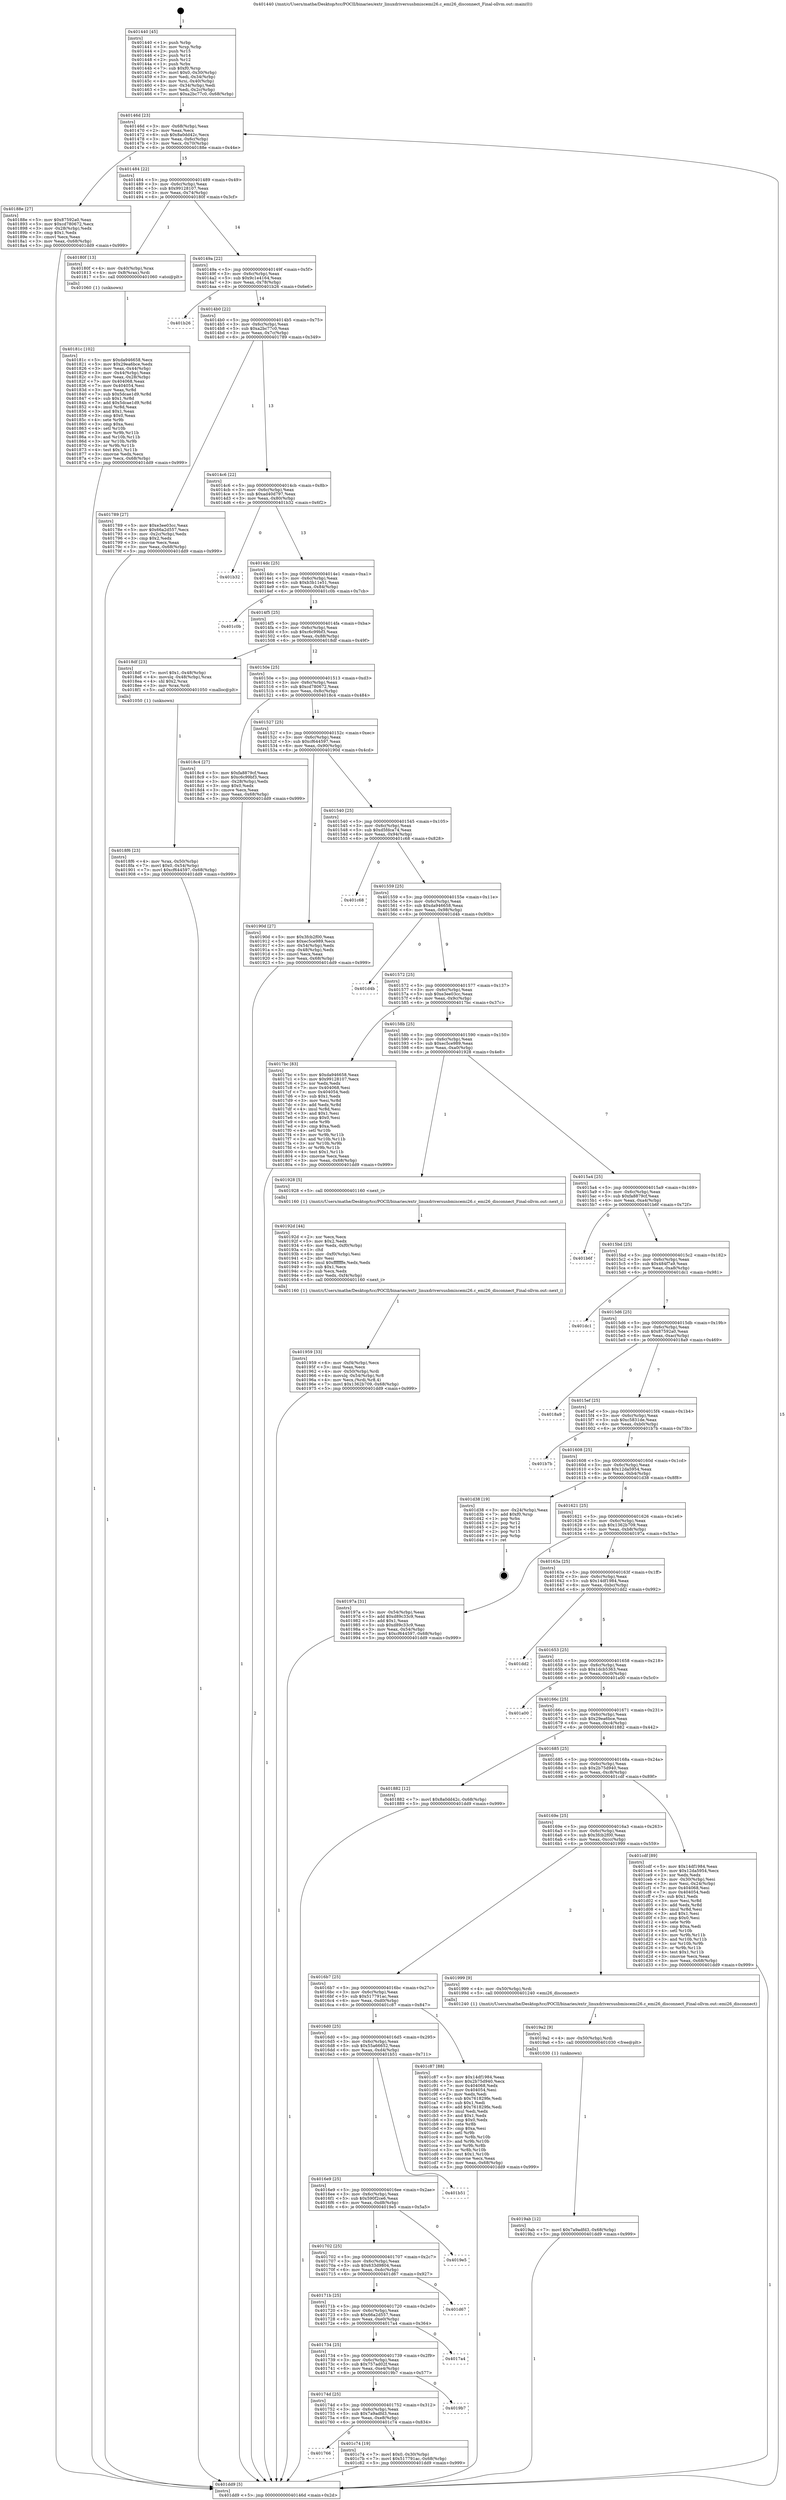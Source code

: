 digraph "0x401440" {
  label = "0x401440 (/mnt/c/Users/mathe/Desktop/tcc/POCII/binaries/extr_linuxdriversusbmiscemi26.c_emi26_disconnect_Final-ollvm.out::main(0))"
  labelloc = "t"
  node[shape=record]

  Entry [label="",width=0.3,height=0.3,shape=circle,fillcolor=black,style=filled]
  "0x40146d" [label="{
     0x40146d [23]\l
     | [instrs]\l
     &nbsp;&nbsp;0x40146d \<+3\>: mov -0x68(%rbp),%eax\l
     &nbsp;&nbsp;0x401470 \<+2\>: mov %eax,%ecx\l
     &nbsp;&nbsp;0x401472 \<+6\>: sub $0x8a0dd42c,%ecx\l
     &nbsp;&nbsp;0x401478 \<+3\>: mov %eax,-0x6c(%rbp)\l
     &nbsp;&nbsp;0x40147b \<+3\>: mov %ecx,-0x70(%rbp)\l
     &nbsp;&nbsp;0x40147e \<+6\>: je 000000000040188e \<main+0x44e\>\l
  }"]
  "0x40188e" [label="{
     0x40188e [27]\l
     | [instrs]\l
     &nbsp;&nbsp;0x40188e \<+5\>: mov $0x87592a0,%eax\l
     &nbsp;&nbsp;0x401893 \<+5\>: mov $0xcd780672,%ecx\l
     &nbsp;&nbsp;0x401898 \<+3\>: mov -0x28(%rbp),%edx\l
     &nbsp;&nbsp;0x40189b \<+3\>: cmp $0x1,%edx\l
     &nbsp;&nbsp;0x40189e \<+3\>: cmovl %ecx,%eax\l
     &nbsp;&nbsp;0x4018a1 \<+3\>: mov %eax,-0x68(%rbp)\l
     &nbsp;&nbsp;0x4018a4 \<+5\>: jmp 0000000000401dd9 \<main+0x999\>\l
  }"]
  "0x401484" [label="{
     0x401484 [22]\l
     | [instrs]\l
     &nbsp;&nbsp;0x401484 \<+5\>: jmp 0000000000401489 \<main+0x49\>\l
     &nbsp;&nbsp;0x401489 \<+3\>: mov -0x6c(%rbp),%eax\l
     &nbsp;&nbsp;0x40148c \<+5\>: sub $0x99128107,%eax\l
     &nbsp;&nbsp;0x401491 \<+3\>: mov %eax,-0x74(%rbp)\l
     &nbsp;&nbsp;0x401494 \<+6\>: je 000000000040180f \<main+0x3cf\>\l
  }"]
  Exit [label="",width=0.3,height=0.3,shape=circle,fillcolor=black,style=filled,peripheries=2]
  "0x40180f" [label="{
     0x40180f [13]\l
     | [instrs]\l
     &nbsp;&nbsp;0x40180f \<+4\>: mov -0x40(%rbp),%rax\l
     &nbsp;&nbsp;0x401813 \<+4\>: mov 0x8(%rax),%rdi\l
     &nbsp;&nbsp;0x401817 \<+5\>: call 0000000000401060 \<atoi@plt\>\l
     | [calls]\l
     &nbsp;&nbsp;0x401060 \{1\} (unknown)\l
  }"]
  "0x40149a" [label="{
     0x40149a [22]\l
     | [instrs]\l
     &nbsp;&nbsp;0x40149a \<+5\>: jmp 000000000040149f \<main+0x5f\>\l
     &nbsp;&nbsp;0x40149f \<+3\>: mov -0x6c(%rbp),%eax\l
     &nbsp;&nbsp;0x4014a2 \<+5\>: sub $0x9c1e4164,%eax\l
     &nbsp;&nbsp;0x4014a7 \<+3\>: mov %eax,-0x78(%rbp)\l
     &nbsp;&nbsp;0x4014aa \<+6\>: je 0000000000401b26 \<main+0x6e6\>\l
  }"]
  "0x401766" [label="{
     0x401766\l
  }", style=dashed]
  "0x401b26" [label="{
     0x401b26\l
  }", style=dashed]
  "0x4014b0" [label="{
     0x4014b0 [22]\l
     | [instrs]\l
     &nbsp;&nbsp;0x4014b0 \<+5\>: jmp 00000000004014b5 \<main+0x75\>\l
     &nbsp;&nbsp;0x4014b5 \<+3\>: mov -0x6c(%rbp),%eax\l
     &nbsp;&nbsp;0x4014b8 \<+5\>: sub $0xa2bc77c0,%eax\l
     &nbsp;&nbsp;0x4014bd \<+3\>: mov %eax,-0x7c(%rbp)\l
     &nbsp;&nbsp;0x4014c0 \<+6\>: je 0000000000401789 \<main+0x349\>\l
  }"]
  "0x401c74" [label="{
     0x401c74 [19]\l
     | [instrs]\l
     &nbsp;&nbsp;0x401c74 \<+7\>: movl $0x0,-0x30(%rbp)\l
     &nbsp;&nbsp;0x401c7b \<+7\>: movl $0x517791ac,-0x68(%rbp)\l
     &nbsp;&nbsp;0x401c82 \<+5\>: jmp 0000000000401dd9 \<main+0x999\>\l
  }"]
  "0x401789" [label="{
     0x401789 [27]\l
     | [instrs]\l
     &nbsp;&nbsp;0x401789 \<+5\>: mov $0xe3ee03cc,%eax\l
     &nbsp;&nbsp;0x40178e \<+5\>: mov $0x66a2d557,%ecx\l
     &nbsp;&nbsp;0x401793 \<+3\>: mov -0x2c(%rbp),%edx\l
     &nbsp;&nbsp;0x401796 \<+3\>: cmp $0x2,%edx\l
     &nbsp;&nbsp;0x401799 \<+3\>: cmovne %ecx,%eax\l
     &nbsp;&nbsp;0x40179c \<+3\>: mov %eax,-0x68(%rbp)\l
     &nbsp;&nbsp;0x40179f \<+5\>: jmp 0000000000401dd9 \<main+0x999\>\l
  }"]
  "0x4014c6" [label="{
     0x4014c6 [22]\l
     | [instrs]\l
     &nbsp;&nbsp;0x4014c6 \<+5\>: jmp 00000000004014cb \<main+0x8b\>\l
     &nbsp;&nbsp;0x4014cb \<+3\>: mov -0x6c(%rbp),%eax\l
     &nbsp;&nbsp;0x4014ce \<+5\>: sub $0xad40d797,%eax\l
     &nbsp;&nbsp;0x4014d3 \<+3\>: mov %eax,-0x80(%rbp)\l
     &nbsp;&nbsp;0x4014d6 \<+6\>: je 0000000000401b32 \<main+0x6f2\>\l
  }"]
  "0x401dd9" [label="{
     0x401dd9 [5]\l
     | [instrs]\l
     &nbsp;&nbsp;0x401dd9 \<+5\>: jmp 000000000040146d \<main+0x2d\>\l
  }"]
  "0x401440" [label="{
     0x401440 [45]\l
     | [instrs]\l
     &nbsp;&nbsp;0x401440 \<+1\>: push %rbp\l
     &nbsp;&nbsp;0x401441 \<+3\>: mov %rsp,%rbp\l
     &nbsp;&nbsp;0x401444 \<+2\>: push %r15\l
     &nbsp;&nbsp;0x401446 \<+2\>: push %r14\l
     &nbsp;&nbsp;0x401448 \<+2\>: push %r12\l
     &nbsp;&nbsp;0x40144a \<+1\>: push %rbx\l
     &nbsp;&nbsp;0x40144b \<+7\>: sub $0xf0,%rsp\l
     &nbsp;&nbsp;0x401452 \<+7\>: movl $0x0,-0x30(%rbp)\l
     &nbsp;&nbsp;0x401459 \<+3\>: mov %edi,-0x34(%rbp)\l
     &nbsp;&nbsp;0x40145c \<+4\>: mov %rsi,-0x40(%rbp)\l
     &nbsp;&nbsp;0x401460 \<+3\>: mov -0x34(%rbp),%edi\l
     &nbsp;&nbsp;0x401463 \<+3\>: mov %edi,-0x2c(%rbp)\l
     &nbsp;&nbsp;0x401466 \<+7\>: movl $0xa2bc77c0,-0x68(%rbp)\l
  }"]
  "0x40174d" [label="{
     0x40174d [25]\l
     | [instrs]\l
     &nbsp;&nbsp;0x40174d \<+5\>: jmp 0000000000401752 \<main+0x312\>\l
     &nbsp;&nbsp;0x401752 \<+3\>: mov -0x6c(%rbp),%eax\l
     &nbsp;&nbsp;0x401755 \<+5\>: sub $0x7a9adfd3,%eax\l
     &nbsp;&nbsp;0x40175a \<+6\>: mov %eax,-0xe8(%rbp)\l
     &nbsp;&nbsp;0x401760 \<+6\>: je 0000000000401c74 \<main+0x834\>\l
  }"]
  "0x401b32" [label="{
     0x401b32\l
  }", style=dashed]
  "0x4014dc" [label="{
     0x4014dc [25]\l
     | [instrs]\l
     &nbsp;&nbsp;0x4014dc \<+5\>: jmp 00000000004014e1 \<main+0xa1\>\l
     &nbsp;&nbsp;0x4014e1 \<+3\>: mov -0x6c(%rbp),%eax\l
     &nbsp;&nbsp;0x4014e4 \<+5\>: sub $0xb3b11e51,%eax\l
     &nbsp;&nbsp;0x4014e9 \<+6\>: mov %eax,-0x84(%rbp)\l
     &nbsp;&nbsp;0x4014ef \<+6\>: je 0000000000401c0b \<main+0x7cb\>\l
  }"]
  "0x4019b7" [label="{
     0x4019b7\l
  }", style=dashed]
  "0x401c0b" [label="{
     0x401c0b\l
  }", style=dashed]
  "0x4014f5" [label="{
     0x4014f5 [25]\l
     | [instrs]\l
     &nbsp;&nbsp;0x4014f5 \<+5\>: jmp 00000000004014fa \<main+0xba\>\l
     &nbsp;&nbsp;0x4014fa \<+3\>: mov -0x6c(%rbp),%eax\l
     &nbsp;&nbsp;0x4014fd \<+5\>: sub $0xc6c99bf3,%eax\l
     &nbsp;&nbsp;0x401502 \<+6\>: mov %eax,-0x88(%rbp)\l
     &nbsp;&nbsp;0x401508 \<+6\>: je 00000000004018df \<main+0x49f\>\l
  }"]
  "0x401734" [label="{
     0x401734 [25]\l
     | [instrs]\l
     &nbsp;&nbsp;0x401734 \<+5\>: jmp 0000000000401739 \<main+0x2f9\>\l
     &nbsp;&nbsp;0x401739 \<+3\>: mov -0x6c(%rbp),%eax\l
     &nbsp;&nbsp;0x40173c \<+5\>: sub $0x757ad02f,%eax\l
     &nbsp;&nbsp;0x401741 \<+6\>: mov %eax,-0xe4(%rbp)\l
     &nbsp;&nbsp;0x401747 \<+6\>: je 00000000004019b7 \<main+0x577\>\l
  }"]
  "0x4018df" [label="{
     0x4018df [23]\l
     | [instrs]\l
     &nbsp;&nbsp;0x4018df \<+7\>: movl $0x1,-0x48(%rbp)\l
     &nbsp;&nbsp;0x4018e6 \<+4\>: movslq -0x48(%rbp),%rax\l
     &nbsp;&nbsp;0x4018ea \<+4\>: shl $0x2,%rax\l
     &nbsp;&nbsp;0x4018ee \<+3\>: mov %rax,%rdi\l
     &nbsp;&nbsp;0x4018f1 \<+5\>: call 0000000000401050 \<malloc@plt\>\l
     | [calls]\l
     &nbsp;&nbsp;0x401050 \{1\} (unknown)\l
  }"]
  "0x40150e" [label="{
     0x40150e [25]\l
     | [instrs]\l
     &nbsp;&nbsp;0x40150e \<+5\>: jmp 0000000000401513 \<main+0xd3\>\l
     &nbsp;&nbsp;0x401513 \<+3\>: mov -0x6c(%rbp),%eax\l
     &nbsp;&nbsp;0x401516 \<+5\>: sub $0xcd780672,%eax\l
     &nbsp;&nbsp;0x40151b \<+6\>: mov %eax,-0x8c(%rbp)\l
     &nbsp;&nbsp;0x401521 \<+6\>: je 00000000004018c4 \<main+0x484\>\l
  }"]
  "0x4017a4" [label="{
     0x4017a4\l
  }", style=dashed]
  "0x4018c4" [label="{
     0x4018c4 [27]\l
     | [instrs]\l
     &nbsp;&nbsp;0x4018c4 \<+5\>: mov $0xfa8879cf,%eax\l
     &nbsp;&nbsp;0x4018c9 \<+5\>: mov $0xc6c99bf3,%ecx\l
     &nbsp;&nbsp;0x4018ce \<+3\>: mov -0x28(%rbp),%edx\l
     &nbsp;&nbsp;0x4018d1 \<+3\>: cmp $0x0,%edx\l
     &nbsp;&nbsp;0x4018d4 \<+3\>: cmove %ecx,%eax\l
     &nbsp;&nbsp;0x4018d7 \<+3\>: mov %eax,-0x68(%rbp)\l
     &nbsp;&nbsp;0x4018da \<+5\>: jmp 0000000000401dd9 \<main+0x999\>\l
  }"]
  "0x401527" [label="{
     0x401527 [25]\l
     | [instrs]\l
     &nbsp;&nbsp;0x401527 \<+5\>: jmp 000000000040152c \<main+0xec\>\l
     &nbsp;&nbsp;0x40152c \<+3\>: mov -0x6c(%rbp),%eax\l
     &nbsp;&nbsp;0x40152f \<+5\>: sub $0xcf644597,%eax\l
     &nbsp;&nbsp;0x401534 \<+6\>: mov %eax,-0x90(%rbp)\l
     &nbsp;&nbsp;0x40153a \<+6\>: je 000000000040190d \<main+0x4cd\>\l
  }"]
  "0x40171b" [label="{
     0x40171b [25]\l
     | [instrs]\l
     &nbsp;&nbsp;0x40171b \<+5\>: jmp 0000000000401720 \<main+0x2e0\>\l
     &nbsp;&nbsp;0x401720 \<+3\>: mov -0x6c(%rbp),%eax\l
     &nbsp;&nbsp;0x401723 \<+5\>: sub $0x66a2d557,%eax\l
     &nbsp;&nbsp;0x401728 \<+6\>: mov %eax,-0xe0(%rbp)\l
     &nbsp;&nbsp;0x40172e \<+6\>: je 00000000004017a4 \<main+0x364\>\l
  }"]
  "0x40190d" [label="{
     0x40190d [27]\l
     | [instrs]\l
     &nbsp;&nbsp;0x40190d \<+5\>: mov $0x3fcb2f00,%eax\l
     &nbsp;&nbsp;0x401912 \<+5\>: mov $0xec5ce989,%ecx\l
     &nbsp;&nbsp;0x401917 \<+3\>: mov -0x54(%rbp),%edx\l
     &nbsp;&nbsp;0x40191a \<+3\>: cmp -0x48(%rbp),%edx\l
     &nbsp;&nbsp;0x40191d \<+3\>: cmovl %ecx,%eax\l
     &nbsp;&nbsp;0x401920 \<+3\>: mov %eax,-0x68(%rbp)\l
     &nbsp;&nbsp;0x401923 \<+5\>: jmp 0000000000401dd9 \<main+0x999\>\l
  }"]
  "0x401540" [label="{
     0x401540 [25]\l
     | [instrs]\l
     &nbsp;&nbsp;0x401540 \<+5\>: jmp 0000000000401545 \<main+0x105\>\l
     &nbsp;&nbsp;0x401545 \<+3\>: mov -0x6c(%rbp),%eax\l
     &nbsp;&nbsp;0x401548 \<+5\>: sub $0xd5fdca74,%eax\l
     &nbsp;&nbsp;0x40154d \<+6\>: mov %eax,-0x94(%rbp)\l
     &nbsp;&nbsp;0x401553 \<+6\>: je 0000000000401c68 \<main+0x828\>\l
  }"]
  "0x401d67" [label="{
     0x401d67\l
  }", style=dashed]
  "0x401c68" [label="{
     0x401c68\l
  }", style=dashed]
  "0x401559" [label="{
     0x401559 [25]\l
     | [instrs]\l
     &nbsp;&nbsp;0x401559 \<+5\>: jmp 000000000040155e \<main+0x11e\>\l
     &nbsp;&nbsp;0x40155e \<+3\>: mov -0x6c(%rbp),%eax\l
     &nbsp;&nbsp;0x401561 \<+5\>: sub $0xda946658,%eax\l
     &nbsp;&nbsp;0x401566 \<+6\>: mov %eax,-0x98(%rbp)\l
     &nbsp;&nbsp;0x40156c \<+6\>: je 0000000000401d4b \<main+0x90b\>\l
  }"]
  "0x401702" [label="{
     0x401702 [25]\l
     | [instrs]\l
     &nbsp;&nbsp;0x401702 \<+5\>: jmp 0000000000401707 \<main+0x2c7\>\l
     &nbsp;&nbsp;0x401707 \<+3\>: mov -0x6c(%rbp),%eax\l
     &nbsp;&nbsp;0x40170a \<+5\>: sub $0x633d9804,%eax\l
     &nbsp;&nbsp;0x40170f \<+6\>: mov %eax,-0xdc(%rbp)\l
     &nbsp;&nbsp;0x401715 \<+6\>: je 0000000000401d67 \<main+0x927\>\l
  }"]
  "0x401d4b" [label="{
     0x401d4b\l
  }", style=dashed]
  "0x401572" [label="{
     0x401572 [25]\l
     | [instrs]\l
     &nbsp;&nbsp;0x401572 \<+5\>: jmp 0000000000401577 \<main+0x137\>\l
     &nbsp;&nbsp;0x401577 \<+3\>: mov -0x6c(%rbp),%eax\l
     &nbsp;&nbsp;0x40157a \<+5\>: sub $0xe3ee03cc,%eax\l
     &nbsp;&nbsp;0x40157f \<+6\>: mov %eax,-0x9c(%rbp)\l
     &nbsp;&nbsp;0x401585 \<+6\>: je 00000000004017bc \<main+0x37c\>\l
  }"]
  "0x4019e5" [label="{
     0x4019e5\l
  }", style=dashed]
  "0x4017bc" [label="{
     0x4017bc [83]\l
     | [instrs]\l
     &nbsp;&nbsp;0x4017bc \<+5\>: mov $0xda946658,%eax\l
     &nbsp;&nbsp;0x4017c1 \<+5\>: mov $0x99128107,%ecx\l
     &nbsp;&nbsp;0x4017c6 \<+2\>: xor %edx,%edx\l
     &nbsp;&nbsp;0x4017c8 \<+7\>: mov 0x404068,%esi\l
     &nbsp;&nbsp;0x4017cf \<+7\>: mov 0x404054,%edi\l
     &nbsp;&nbsp;0x4017d6 \<+3\>: sub $0x1,%edx\l
     &nbsp;&nbsp;0x4017d9 \<+3\>: mov %esi,%r8d\l
     &nbsp;&nbsp;0x4017dc \<+3\>: add %edx,%r8d\l
     &nbsp;&nbsp;0x4017df \<+4\>: imul %r8d,%esi\l
     &nbsp;&nbsp;0x4017e3 \<+3\>: and $0x1,%esi\l
     &nbsp;&nbsp;0x4017e6 \<+3\>: cmp $0x0,%esi\l
     &nbsp;&nbsp;0x4017e9 \<+4\>: sete %r9b\l
     &nbsp;&nbsp;0x4017ed \<+3\>: cmp $0xa,%edi\l
     &nbsp;&nbsp;0x4017f0 \<+4\>: setl %r10b\l
     &nbsp;&nbsp;0x4017f4 \<+3\>: mov %r9b,%r11b\l
     &nbsp;&nbsp;0x4017f7 \<+3\>: and %r10b,%r11b\l
     &nbsp;&nbsp;0x4017fa \<+3\>: xor %r10b,%r9b\l
     &nbsp;&nbsp;0x4017fd \<+3\>: or %r9b,%r11b\l
     &nbsp;&nbsp;0x401800 \<+4\>: test $0x1,%r11b\l
     &nbsp;&nbsp;0x401804 \<+3\>: cmovne %ecx,%eax\l
     &nbsp;&nbsp;0x401807 \<+3\>: mov %eax,-0x68(%rbp)\l
     &nbsp;&nbsp;0x40180a \<+5\>: jmp 0000000000401dd9 \<main+0x999\>\l
  }"]
  "0x40158b" [label="{
     0x40158b [25]\l
     | [instrs]\l
     &nbsp;&nbsp;0x40158b \<+5\>: jmp 0000000000401590 \<main+0x150\>\l
     &nbsp;&nbsp;0x401590 \<+3\>: mov -0x6c(%rbp),%eax\l
     &nbsp;&nbsp;0x401593 \<+5\>: sub $0xec5ce989,%eax\l
     &nbsp;&nbsp;0x401598 \<+6\>: mov %eax,-0xa0(%rbp)\l
     &nbsp;&nbsp;0x40159e \<+6\>: je 0000000000401928 \<main+0x4e8\>\l
  }"]
  "0x40181c" [label="{
     0x40181c [102]\l
     | [instrs]\l
     &nbsp;&nbsp;0x40181c \<+5\>: mov $0xda946658,%ecx\l
     &nbsp;&nbsp;0x401821 \<+5\>: mov $0x29ea6bce,%edx\l
     &nbsp;&nbsp;0x401826 \<+3\>: mov %eax,-0x44(%rbp)\l
     &nbsp;&nbsp;0x401829 \<+3\>: mov -0x44(%rbp),%eax\l
     &nbsp;&nbsp;0x40182c \<+3\>: mov %eax,-0x28(%rbp)\l
     &nbsp;&nbsp;0x40182f \<+7\>: mov 0x404068,%eax\l
     &nbsp;&nbsp;0x401836 \<+7\>: mov 0x404054,%esi\l
     &nbsp;&nbsp;0x40183d \<+3\>: mov %eax,%r8d\l
     &nbsp;&nbsp;0x401840 \<+7\>: sub $0x5dcae1d9,%r8d\l
     &nbsp;&nbsp;0x401847 \<+4\>: sub $0x1,%r8d\l
     &nbsp;&nbsp;0x40184b \<+7\>: add $0x5dcae1d9,%r8d\l
     &nbsp;&nbsp;0x401852 \<+4\>: imul %r8d,%eax\l
     &nbsp;&nbsp;0x401856 \<+3\>: and $0x1,%eax\l
     &nbsp;&nbsp;0x401859 \<+3\>: cmp $0x0,%eax\l
     &nbsp;&nbsp;0x40185c \<+4\>: sete %r9b\l
     &nbsp;&nbsp;0x401860 \<+3\>: cmp $0xa,%esi\l
     &nbsp;&nbsp;0x401863 \<+4\>: setl %r10b\l
     &nbsp;&nbsp;0x401867 \<+3\>: mov %r9b,%r11b\l
     &nbsp;&nbsp;0x40186a \<+3\>: and %r10b,%r11b\l
     &nbsp;&nbsp;0x40186d \<+3\>: xor %r10b,%r9b\l
     &nbsp;&nbsp;0x401870 \<+3\>: or %r9b,%r11b\l
     &nbsp;&nbsp;0x401873 \<+4\>: test $0x1,%r11b\l
     &nbsp;&nbsp;0x401877 \<+3\>: cmovne %edx,%ecx\l
     &nbsp;&nbsp;0x40187a \<+3\>: mov %ecx,-0x68(%rbp)\l
     &nbsp;&nbsp;0x40187d \<+5\>: jmp 0000000000401dd9 \<main+0x999\>\l
  }"]
  "0x4016e9" [label="{
     0x4016e9 [25]\l
     | [instrs]\l
     &nbsp;&nbsp;0x4016e9 \<+5\>: jmp 00000000004016ee \<main+0x2ae\>\l
     &nbsp;&nbsp;0x4016ee \<+3\>: mov -0x6c(%rbp),%eax\l
     &nbsp;&nbsp;0x4016f1 \<+5\>: sub $0x590f2ce6,%eax\l
     &nbsp;&nbsp;0x4016f6 \<+6\>: mov %eax,-0xd8(%rbp)\l
     &nbsp;&nbsp;0x4016fc \<+6\>: je 00000000004019e5 \<main+0x5a5\>\l
  }"]
  "0x401928" [label="{
     0x401928 [5]\l
     | [instrs]\l
     &nbsp;&nbsp;0x401928 \<+5\>: call 0000000000401160 \<next_i\>\l
     | [calls]\l
     &nbsp;&nbsp;0x401160 \{1\} (/mnt/c/Users/mathe/Desktop/tcc/POCII/binaries/extr_linuxdriversusbmiscemi26.c_emi26_disconnect_Final-ollvm.out::next_i)\l
  }"]
  "0x4015a4" [label="{
     0x4015a4 [25]\l
     | [instrs]\l
     &nbsp;&nbsp;0x4015a4 \<+5\>: jmp 00000000004015a9 \<main+0x169\>\l
     &nbsp;&nbsp;0x4015a9 \<+3\>: mov -0x6c(%rbp),%eax\l
     &nbsp;&nbsp;0x4015ac \<+5\>: sub $0xfa8879cf,%eax\l
     &nbsp;&nbsp;0x4015b1 \<+6\>: mov %eax,-0xa4(%rbp)\l
     &nbsp;&nbsp;0x4015b7 \<+6\>: je 0000000000401b6f \<main+0x72f\>\l
  }"]
  "0x401b51" [label="{
     0x401b51\l
  }", style=dashed]
  "0x401b6f" [label="{
     0x401b6f\l
  }", style=dashed]
  "0x4015bd" [label="{
     0x4015bd [25]\l
     | [instrs]\l
     &nbsp;&nbsp;0x4015bd \<+5\>: jmp 00000000004015c2 \<main+0x182\>\l
     &nbsp;&nbsp;0x4015c2 \<+3\>: mov -0x6c(%rbp),%eax\l
     &nbsp;&nbsp;0x4015c5 \<+5\>: sub $0x484f7a9,%eax\l
     &nbsp;&nbsp;0x4015ca \<+6\>: mov %eax,-0xa8(%rbp)\l
     &nbsp;&nbsp;0x4015d0 \<+6\>: je 0000000000401dc1 \<main+0x981\>\l
  }"]
  "0x4016d0" [label="{
     0x4016d0 [25]\l
     | [instrs]\l
     &nbsp;&nbsp;0x4016d0 \<+5\>: jmp 00000000004016d5 \<main+0x295\>\l
     &nbsp;&nbsp;0x4016d5 \<+3\>: mov -0x6c(%rbp),%eax\l
     &nbsp;&nbsp;0x4016d8 \<+5\>: sub $0x55a66652,%eax\l
     &nbsp;&nbsp;0x4016dd \<+6\>: mov %eax,-0xd4(%rbp)\l
     &nbsp;&nbsp;0x4016e3 \<+6\>: je 0000000000401b51 \<main+0x711\>\l
  }"]
  "0x401dc1" [label="{
     0x401dc1\l
  }", style=dashed]
  "0x4015d6" [label="{
     0x4015d6 [25]\l
     | [instrs]\l
     &nbsp;&nbsp;0x4015d6 \<+5\>: jmp 00000000004015db \<main+0x19b\>\l
     &nbsp;&nbsp;0x4015db \<+3\>: mov -0x6c(%rbp),%eax\l
     &nbsp;&nbsp;0x4015de \<+5\>: sub $0x87592a0,%eax\l
     &nbsp;&nbsp;0x4015e3 \<+6\>: mov %eax,-0xac(%rbp)\l
     &nbsp;&nbsp;0x4015e9 \<+6\>: je 00000000004018a9 \<main+0x469\>\l
  }"]
  "0x401c87" [label="{
     0x401c87 [88]\l
     | [instrs]\l
     &nbsp;&nbsp;0x401c87 \<+5\>: mov $0x14df1984,%eax\l
     &nbsp;&nbsp;0x401c8c \<+5\>: mov $0x2b75d940,%ecx\l
     &nbsp;&nbsp;0x401c91 \<+7\>: mov 0x404068,%edx\l
     &nbsp;&nbsp;0x401c98 \<+7\>: mov 0x404054,%esi\l
     &nbsp;&nbsp;0x401c9f \<+2\>: mov %edx,%edi\l
     &nbsp;&nbsp;0x401ca1 \<+6\>: sub $0x761829fe,%edi\l
     &nbsp;&nbsp;0x401ca7 \<+3\>: sub $0x1,%edi\l
     &nbsp;&nbsp;0x401caa \<+6\>: add $0x761829fe,%edi\l
     &nbsp;&nbsp;0x401cb0 \<+3\>: imul %edi,%edx\l
     &nbsp;&nbsp;0x401cb3 \<+3\>: and $0x1,%edx\l
     &nbsp;&nbsp;0x401cb6 \<+3\>: cmp $0x0,%edx\l
     &nbsp;&nbsp;0x401cb9 \<+4\>: sete %r8b\l
     &nbsp;&nbsp;0x401cbd \<+3\>: cmp $0xa,%esi\l
     &nbsp;&nbsp;0x401cc0 \<+4\>: setl %r9b\l
     &nbsp;&nbsp;0x401cc4 \<+3\>: mov %r8b,%r10b\l
     &nbsp;&nbsp;0x401cc7 \<+3\>: and %r9b,%r10b\l
     &nbsp;&nbsp;0x401cca \<+3\>: xor %r9b,%r8b\l
     &nbsp;&nbsp;0x401ccd \<+3\>: or %r8b,%r10b\l
     &nbsp;&nbsp;0x401cd0 \<+4\>: test $0x1,%r10b\l
     &nbsp;&nbsp;0x401cd4 \<+3\>: cmovne %ecx,%eax\l
     &nbsp;&nbsp;0x401cd7 \<+3\>: mov %eax,-0x68(%rbp)\l
     &nbsp;&nbsp;0x401cda \<+5\>: jmp 0000000000401dd9 \<main+0x999\>\l
  }"]
  "0x4018a9" [label="{
     0x4018a9\l
  }", style=dashed]
  "0x4015ef" [label="{
     0x4015ef [25]\l
     | [instrs]\l
     &nbsp;&nbsp;0x4015ef \<+5\>: jmp 00000000004015f4 \<main+0x1b4\>\l
     &nbsp;&nbsp;0x4015f4 \<+3\>: mov -0x6c(%rbp),%eax\l
     &nbsp;&nbsp;0x4015f7 \<+5\>: sub $0xc5831de,%eax\l
     &nbsp;&nbsp;0x4015fc \<+6\>: mov %eax,-0xb0(%rbp)\l
     &nbsp;&nbsp;0x401602 \<+6\>: je 0000000000401b7b \<main+0x73b\>\l
  }"]
  "0x4019ab" [label="{
     0x4019ab [12]\l
     | [instrs]\l
     &nbsp;&nbsp;0x4019ab \<+7\>: movl $0x7a9adfd3,-0x68(%rbp)\l
     &nbsp;&nbsp;0x4019b2 \<+5\>: jmp 0000000000401dd9 \<main+0x999\>\l
  }"]
  "0x401b7b" [label="{
     0x401b7b\l
  }", style=dashed]
  "0x401608" [label="{
     0x401608 [25]\l
     | [instrs]\l
     &nbsp;&nbsp;0x401608 \<+5\>: jmp 000000000040160d \<main+0x1cd\>\l
     &nbsp;&nbsp;0x40160d \<+3\>: mov -0x6c(%rbp),%eax\l
     &nbsp;&nbsp;0x401610 \<+5\>: sub $0x12da5954,%eax\l
     &nbsp;&nbsp;0x401615 \<+6\>: mov %eax,-0xb4(%rbp)\l
     &nbsp;&nbsp;0x40161b \<+6\>: je 0000000000401d38 \<main+0x8f8\>\l
  }"]
  "0x4019a2" [label="{
     0x4019a2 [9]\l
     | [instrs]\l
     &nbsp;&nbsp;0x4019a2 \<+4\>: mov -0x50(%rbp),%rdi\l
     &nbsp;&nbsp;0x4019a6 \<+5\>: call 0000000000401030 \<free@plt\>\l
     | [calls]\l
     &nbsp;&nbsp;0x401030 \{1\} (unknown)\l
  }"]
  "0x401d38" [label="{
     0x401d38 [19]\l
     | [instrs]\l
     &nbsp;&nbsp;0x401d38 \<+3\>: mov -0x24(%rbp),%eax\l
     &nbsp;&nbsp;0x401d3b \<+7\>: add $0xf0,%rsp\l
     &nbsp;&nbsp;0x401d42 \<+1\>: pop %rbx\l
     &nbsp;&nbsp;0x401d43 \<+2\>: pop %r12\l
     &nbsp;&nbsp;0x401d45 \<+2\>: pop %r14\l
     &nbsp;&nbsp;0x401d47 \<+2\>: pop %r15\l
     &nbsp;&nbsp;0x401d49 \<+1\>: pop %rbp\l
     &nbsp;&nbsp;0x401d4a \<+1\>: ret\l
  }"]
  "0x401621" [label="{
     0x401621 [25]\l
     | [instrs]\l
     &nbsp;&nbsp;0x401621 \<+5\>: jmp 0000000000401626 \<main+0x1e6\>\l
     &nbsp;&nbsp;0x401626 \<+3\>: mov -0x6c(%rbp),%eax\l
     &nbsp;&nbsp;0x401629 \<+5\>: sub $0x1362b709,%eax\l
     &nbsp;&nbsp;0x40162e \<+6\>: mov %eax,-0xb8(%rbp)\l
     &nbsp;&nbsp;0x401634 \<+6\>: je 000000000040197a \<main+0x53a\>\l
  }"]
  "0x4016b7" [label="{
     0x4016b7 [25]\l
     | [instrs]\l
     &nbsp;&nbsp;0x4016b7 \<+5\>: jmp 00000000004016bc \<main+0x27c\>\l
     &nbsp;&nbsp;0x4016bc \<+3\>: mov -0x6c(%rbp),%eax\l
     &nbsp;&nbsp;0x4016bf \<+5\>: sub $0x517791ac,%eax\l
     &nbsp;&nbsp;0x4016c4 \<+6\>: mov %eax,-0xd0(%rbp)\l
     &nbsp;&nbsp;0x4016ca \<+6\>: je 0000000000401c87 \<main+0x847\>\l
  }"]
  "0x40197a" [label="{
     0x40197a [31]\l
     | [instrs]\l
     &nbsp;&nbsp;0x40197a \<+3\>: mov -0x54(%rbp),%eax\l
     &nbsp;&nbsp;0x40197d \<+5\>: add $0xd89c33c9,%eax\l
     &nbsp;&nbsp;0x401982 \<+3\>: add $0x1,%eax\l
     &nbsp;&nbsp;0x401985 \<+5\>: sub $0xd89c33c9,%eax\l
     &nbsp;&nbsp;0x40198a \<+3\>: mov %eax,-0x54(%rbp)\l
     &nbsp;&nbsp;0x40198d \<+7\>: movl $0xcf644597,-0x68(%rbp)\l
     &nbsp;&nbsp;0x401994 \<+5\>: jmp 0000000000401dd9 \<main+0x999\>\l
  }"]
  "0x40163a" [label="{
     0x40163a [25]\l
     | [instrs]\l
     &nbsp;&nbsp;0x40163a \<+5\>: jmp 000000000040163f \<main+0x1ff\>\l
     &nbsp;&nbsp;0x40163f \<+3\>: mov -0x6c(%rbp),%eax\l
     &nbsp;&nbsp;0x401642 \<+5\>: sub $0x14df1984,%eax\l
     &nbsp;&nbsp;0x401647 \<+6\>: mov %eax,-0xbc(%rbp)\l
     &nbsp;&nbsp;0x40164d \<+6\>: je 0000000000401dd2 \<main+0x992\>\l
  }"]
  "0x401999" [label="{
     0x401999 [9]\l
     | [instrs]\l
     &nbsp;&nbsp;0x401999 \<+4\>: mov -0x50(%rbp),%rdi\l
     &nbsp;&nbsp;0x40199d \<+5\>: call 0000000000401240 \<emi26_disconnect\>\l
     | [calls]\l
     &nbsp;&nbsp;0x401240 \{1\} (/mnt/c/Users/mathe/Desktop/tcc/POCII/binaries/extr_linuxdriversusbmiscemi26.c_emi26_disconnect_Final-ollvm.out::emi26_disconnect)\l
  }"]
  "0x401dd2" [label="{
     0x401dd2\l
  }", style=dashed]
  "0x401653" [label="{
     0x401653 [25]\l
     | [instrs]\l
     &nbsp;&nbsp;0x401653 \<+5\>: jmp 0000000000401658 \<main+0x218\>\l
     &nbsp;&nbsp;0x401658 \<+3\>: mov -0x6c(%rbp),%eax\l
     &nbsp;&nbsp;0x40165b \<+5\>: sub $0x1dcb5363,%eax\l
     &nbsp;&nbsp;0x401660 \<+6\>: mov %eax,-0xc0(%rbp)\l
     &nbsp;&nbsp;0x401666 \<+6\>: je 0000000000401a00 \<main+0x5c0\>\l
  }"]
  "0x40169e" [label="{
     0x40169e [25]\l
     | [instrs]\l
     &nbsp;&nbsp;0x40169e \<+5\>: jmp 00000000004016a3 \<main+0x263\>\l
     &nbsp;&nbsp;0x4016a3 \<+3\>: mov -0x6c(%rbp),%eax\l
     &nbsp;&nbsp;0x4016a6 \<+5\>: sub $0x3fcb2f00,%eax\l
     &nbsp;&nbsp;0x4016ab \<+6\>: mov %eax,-0xcc(%rbp)\l
     &nbsp;&nbsp;0x4016b1 \<+6\>: je 0000000000401999 \<main+0x559\>\l
  }"]
  "0x401a00" [label="{
     0x401a00\l
  }", style=dashed]
  "0x40166c" [label="{
     0x40166c [25]\l
     | [instrs]\l
     &nbsp;&nbsp;0x40166c \<+5\>: jmp 0000000000401671 \<main+0x231\>\l
     &nbsp;&nbsp;0x401671 \<+3\>: mov -0x6c(%rbp),%eax\l
     &nbsp;&nbsp;0x401674 \<+5\>: sub $0x29ea6bce,%eax\l
     &nbsp;&nbsp;0x401679 \<+6\>: mov %eax,-0xc4(%rbp)\l
     &nbsp;&nbsp;0x40167f \<+6\>: je 0000000000401882 \<main+0x442\>\l
  }"]
  "0x401cdf" [label="{
     0x401cdf [89]\l
     | [instrs]\l
     &nbsp;&nbsp;0x401cdf \<+5\>: mov $0x14df1984,%eax\l
     &nbsp;&nbsp;0x401ce4 \<+5\>: mov $0x12da5954,%ecx\l
     &nbsp;&nbsp;0x401ce9 \<+2\>: xor %edx,%edx\l
     &nbsp;&nbsp;0x401ceb \<+3\>: mov -0x30(%rbp),%esi\l
     &nbsp;&nbsp;0x401cee \<+3\>: mov %esi,-0x24(%rbp)\l
     &nbsp;&nbsp;0x401cf1 \<+7\>: mov 0x404068,%esi\l
     &nbsp;&nbsp;0x401cf8 \<+7\>: mov 0x404054,%edi\l
     &nbsp;&nbsp;0x401cff \<+3\>: sub $0x1,%edx\l
     &nbsp;&nbsp;0x401d02 \<+3\>: mov %esi,%r8d\l
     &nbsp;&nbsp;0x401d05 \<+3\>: add %edx,%r8d\l
     &nbsp;&nbsp;0x401d08 \<+4\>: imul %r8d,%esi\l
     &nbsp;&nbsp;0x401d0c \<+3\>: and $0x1,%esi\l
     &nbsp;&nbsp;0x401d0f \<+3\>: cmp $0x0,%esi\l
     &nbsp;&nbsp;0x401d12 \<+4\>: sete %r9b\l
     &nbsp;&nbsp;0x401d16 \<+3\>: cmp $0xa,%edi\l
     &nbsp;&nbsp;0x401d19 \<+4\>: setl %r10b\l
     &nbsp;&nbsp;0x401d1d \<+3\>: mov %r9b,%r11b\l
     &nbsp;&nbsp;0x401d20 \<+3\>: and %r10b,%r11b\l
     &nbsp;&nbsp;0x401d23 \<+3\>: xor %r10b,%r9b\l
     &nbsp;&nbsp;0x401d26 \<+3\>: or %r9b,%r11b\l
     &nbsp;&nbsp;0x401d29 \<+4\>: test $0x1,%r11b\l
     &nbsp;&nbsp;0x401d2d \<+3\>: cmovne %ecx,%eax\l
     &nbsp;&nbsp;0x401d30 \<+3\>: mov %eax,-0x68(%rbp)\l
     &nbsp;&nbsp;0x401d33 \<+5\>: jmp 0000000000401dd9 \<main+0x999\>\l
  }"]
  "0x401882" [label="{
     0x401882 [12]\l
     | [instrs]\l
     &nbsp;&nbsp;0x401882 \<+7\>: movl $0x8a0dd42c,-0x68(%rbp)\l
     &nbsp;&nbsp;0x401889 \<+5\>: jmp 0000000000401dd9 \<main+0x999\>\l
  }"]
  "0x401685" [label="{
     0x401685 [25]\l
     | [instrs]\l
     &nbsp;&nbsp;0x401685 \<+5\>: jmp 000000000040168a \<main+0x24a\>\l
     &nbsp;&nbsp;0x40168a \<+3\>: mov -0x6c(%rbp),%eax\l
     &nbsp;&nbsp;0x40168d \<+5\>: sub $0x2b75d940,%eax\l
     &nbsp;&nbsp;0x401692 \<+6\>: mov %eax,-0xc8(%rbp)\l
     &nbsp;&nbsp;0x401698 \<+6\>: je 0000000000401cdf \<main+0x89f\>\l
  }"]
  "0x4018f6" [label="{
     0x4018f6 [23]\l
     | [instrs]\l
     &nbsp;&nbsp;0x4018f6 \<+4\>: mov %rax,-0x50(%rbp)\l
     &nbsp;&nbsp;0x4018fa \<+7\>: movl $0x0,-0x54(%rbp)\l
     &nbsp;&nbsp;0x401901 \<+7\>: movl $0xcf644597,-0x68(%rbp)\l
     &nbsp;&nbsp;0x401908 \<+5\>: jmp 0000000000401dd9 \<main+0x999\>\l
  }"]
  "0x40192d" [label="{
     0x40192d [44]\l
     | [instrs]\l
     &nbsp;&nbsp;0x40192d \<+2\>: xor %ecx,%ecx\l
     &nbsp;&nbsp;0x40192f \<+5\>: mov $0x2,%edx\l
     &nbsp;&nbsp;0x401934 \<+6\>: mov %edx,-0xf0(%rbp)\l
     &nbsp;&nbsp;0x40193a \<+1\>: cltd\l
     &nbsp;&nbsp;0x40193b \<+6\>: mov -0xf0(%rbp),%esi\l
     &nbsp;&nbsp;0x401941 \<+2\>: idiv %esi\l
     &nbsp;&nbsp;0x401943 \<+6\>: imul $0xfffffffe,%edx,%edx\l
     &nbsp;&nbsp;0x401949 \<+3\>: sub $0x1,%ecx\l
     &nbsp;&nbsp;0x40194c \<+2\>: sub %ecx,%edx\l
     &nbsp;&nbsp;0x40194e \<+6\>: mov %edx,-0xf4(%rbp)\l
     &nbsp;&nbsp;0x401954 \<+5\>: call 0000000000401160 \<next_i\>\l
     | [calls]\l
     &nbsp;&nbsp;0x401160 \{1\} (/mnt/c/Users/mathe/Desktop/tcc/POCII/binaries/extr_linuxdriversusbmiscemi26.c_emi26_disconnect_Final-ollvm.out::next_i)\l
  }"]
  "0x401959" [label="{
     0x401959 [33]\l
     | [instrs]\l
     &nbsp;&nbsp;0x401959 \<+6\>: mov -0xf4(%rbp),%ecx\l
     &nbsp;&nbsp;0x40195f \<+3\>: imul %eax,%ecx\l
     &nbsp;&nbsp;0x401962 \<+4\>: mov -0x50(%rbp),%rdi\l
     &nbsp;&nbsp;0x401966 \<+4\>: movslq -0x54(%rbp),%r8\l
     &nbsp;&nbsp;0x40196a \<+4\>: mov %ecx,(%rdi,%r8,4)\l
     &nbsp;&nbsp;0x40196e \<+7\>: movl $0x1362b709,-0x68(%rbp)\l
     &nbsp;&nbsp;0x401975 \<+5\>: jmp 0000000000401dd9 \<main+0x999\>\l
  }"]
  Entry -> "0x401440" [label=" 1"]
  "0x40146d" -> "0x40188e" [label=" 1"]
  "0x40146d" -> "0x401484" [label=" 15"]
  "0x401d38" -> Exit [label=" 1"]
  "0x401484" -> "0x40180f" [label=" 1"]
  "0x401484" -> "0x40149a" [label=" 14"]
  "0x401cdf" -> "0x401dd9" [label=" 1"]
  "0x40149a" -> "0x401b26" [label=" 0"]
  "0x40149a" -> "0x4014b0" [label=" 14"]
  "0x401c87" -> "0x401dd9" [label=" 1"]
  "0x4014b0" -> "0x401789" [label=" 1"]
  "0x4014b0" -> "0x4014c6" [label=" 13"]
  "0x401789" -> "0x401dd9" [label=" 1"]
  "0x401440" -> "0x40146d" [label=" 1"]
  "0x401dd9" -> "0x40146d" [label=" 15"]
  "0x401c74" -> "0x401dd9" [label=" 1"]
  "0x4014c6" -> "0x401b32" [label=" 0"]
  "0x4014c6" -> "0x4014dc" [label=" 13"]
  "0x40174d" -> "0x401c74" [label=" 1"]
  "0x4014dc" -> "0x401c0b" [label=" 0"]
  "0x4014dc" -> "0x4014f5" [label=" 13"]
  "0x40174d" -> "0x401766" [label=" 0"]
  "0x4014f5" -> "0x4018df" [label=" 1"]
  "0x4014f5" -> "0x40150e" [label=" 12"]
  "0x401734" -> "0x4019b7" [label=" 0"]
  "0x40150e" -> "0x4018c4" [label=" 1"]
  "0x40150e" -> "0x401527" [label=" 11"]
  "0x401734" -> "0x40174d" [label=" 1"]
  "0x401527" -> "0x40190d" [label=" 2"]
  "0x401527" -> "0x401540" [label=" 9"]
  "0x40171b" -> "0x4017a4" [label=" 0"]
  "0x401540" -> "0x401c68" [label=" 0"]
  "0x401540" -> "0x401559" [label=" 9"]
  "0x40171b" -> "0x401734" [label=" 1"]
  "0x401559" -> "0x401d4b" [label=" 0"]
  "0x401559" -> "0x401572" [label=" 9"]
  "0x401702" -> "0x401d67" [label=" 0"]
  "0x401572" -> "0x4017bc" [label=" 1"]
  "0x401572" -> "0x40158b" [label=" 8"]
  "0x4017bc" -> "0x401dd9" [label=" 1"]
  "0x40180f" -> "0x40181c" [label=" 1"]
  "0x40181c" -> "0x401dd9" [label=" 1"]
  "0x401702" -> "0x40171b" [label=" 1"]
  "0x40158b" -> "0x401928" [label=" 1"]
  "0x40158b" -> "0x4015a4" [label=" 7"]
  "0x4016e9" -> "0x4019e5" [label=" 0"]
  "0x4015a4" -> "0x401b6f" [label=" 0"]
  "0x4015a4" -> "0x4015bd" [label=" 7"]
  "0x4016e9" -> "0x401702" [label=" 1"]
  "0x4015bd" -> "0x401dc1" [label=" 0"]
  "0x4015bd" -> "0x4015d6" [label=" 7"]
  "0x4016d0" -> "0x401b51" [label=" 0"]
  "0x4015d6" -> "0x4018a9" [label=" 0"]
  "0x4015d6" -> "0x4015ef" [label=" 7"]
  "0x4016d0" -> "0x4016e9" [label=" 1"]
  "0x4015ef" -> "0x401b7b" [label=" 0"]
  "0x4015ef" -> "0x401608" [label=" 7"]
  "0x4016b7" -> "0x401c87" [label=" 1"]
  "0x401608" -> "0x401d38" [label=" 1"]
  "0x401608" -> "0x401621" [label=" 6"]
  "0x4016b7" -> "0x4016d0" [label=" 1"]
  "0x401621" -> "0x40197a" [label=" 1"]
  "0x401621" -> "0x40163a" [label=" 5"]
  "0x4019ab" -> "0x401dd9" [label=" 1"]
  "0x40163a" -> "0x401dd2" [label=" 0"]
  "0x40163a" -> "0x401653" [label=" 5"]
  "0x4019a2" -> "0x4019ab" [label=" 1"]
  "0x401653" -> "0x401a00" [label=" 0"]
  "0x401653" -> "0x40166c" [label=" 5"]
  "0x40169e" -> "0x4016b7" [label=" 2"]
  "0x40166c" -> "0x401882" [label=" 1"]
  "0x40166c" -> "0x401685" [label=" 4"]
  "0x401882" -> "0x401dd9" [label=" 1"]
  "0x40188e" -> "0x401dd9" [label=" 1"]
  "0x4018c4" -> "0x401dd9" [label=" 1"]
  "0x4018df" -> "0x4018f6" [label=" 1"]
  "0x4018f6" -> "0x401dd9" [label=" 1"]
  "0x40190d" -> "0x401dd9" [label=" 2"]
  "0x401928" -> "0x40192d" [label=" 1"]
  "0x40192d" -> "0x401959" [label=" 1"]
  "0x401959" -> "0x401dd9" [label=" 1"]
  "0x40197a" -> "0x401dd9" [label=" 1"]
  "0x40169e" -> "0x401999" [label=" 1"]
  "0x401685" -> "0x401cdf" [label=" 1"]
  "0x401685" -> "0x40169e" [label=" 3"]
  "0x401999" -> "0x4019a2" [label=" 1"]
}
